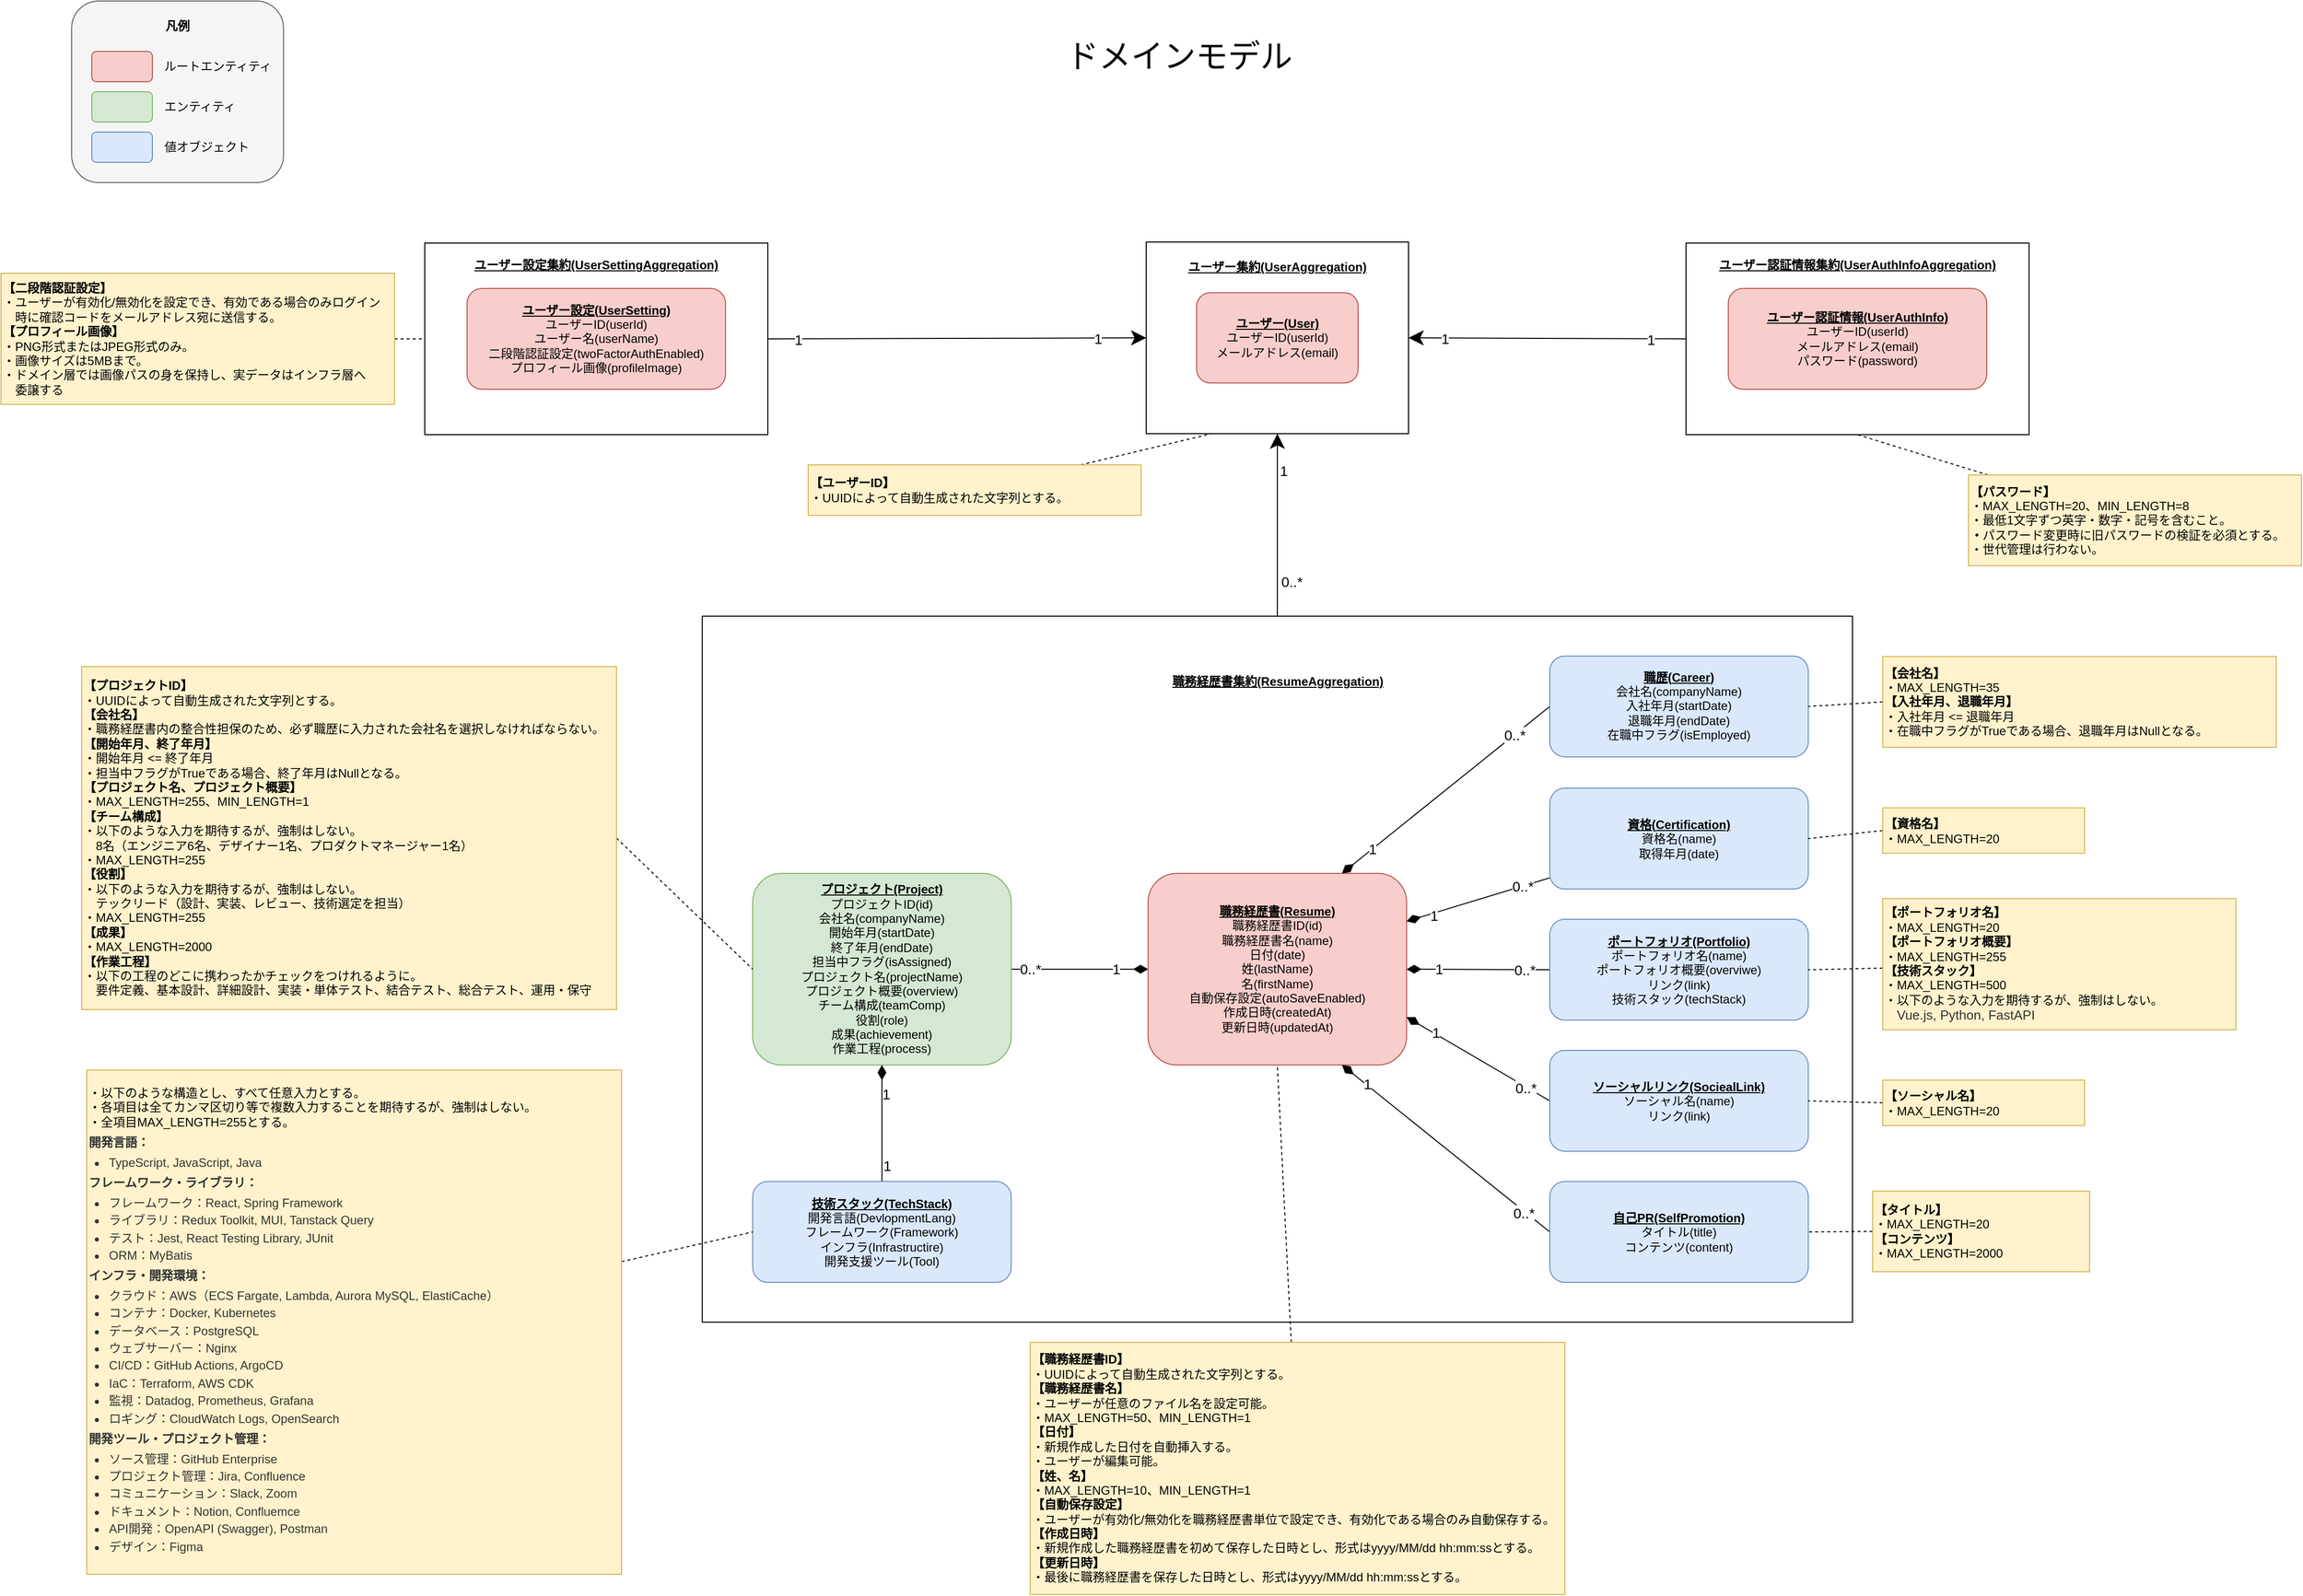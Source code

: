 <mxfile version="26.0.4">
  <diagram name="ページ1" id="oXaW7aQPTFVuqWrh0Pf7">
    <mxGraphModel dx="1434" dy="854" grid="1" gridSize="10" guides="1" tooltips="1" connect="1" arrows="1" fold="1" page="1" pageScale="1" pageWidth="1169" pageHeight="1654" math="0" shadow="0">
      <root>
        <mxCell id="0" />
        <mxCell id="1" parent="0" />
        <mxCell id="-X1_m2EYrhHD0JWwDC6E-24" value="" style="group" parent="1" vertex="1" connectable="0">
          <mxGeometry x="1700" y="280" width="340" height="190" as="geometry" />
        </mxCell>
        <mxCell id="-X1_m2EYrhHD0JWwDC6E-25" value="" style="rounded=0;whiteSpace=wrap;html=1;align=center;" parent="-X1_m2EYrhHD0JWwDC6E-24" vertex="1">
          <mxGeometry width="340" height="190" as="geometry" />
        </mxCell>
        <mxCell id="-X1_m2EYrhHD0JWwDC6E-26" value="&lt;b&gt;&lt;u&gt;ユーザー認証情報集約(UserAuthInfoAggregation)&lt;/u&gt;&lt;/b&gt;" style="text;html=1;align=center;verticalAlign=middle;whiteSpace=wrap;rounded=0;" parent="-X1_m2EYrhHD0JWwDC6E-24" vertex="1">
          <mxGeometry x="27.02" y="7.037" width="285.95" height="29.999" as="geometry" />
        </mxCell>
        <mxCell id="-X1_m2EYrhHD0JWwDC6E-27" value="&lt;b&gt;&lt;u&gt;ユーザー認証情報(UserAuthInfo)&lt;/u&gt;&lt;/b&gt;&lt;br&gt;ユーザーID(userId)&lt;br&gt;メールアドレス(email)&lt;br&gt;パスワード(password)" style="rounded=1;whiteSpace=wrap;html=1;aspect=fixed;fillColor=#f8cecc;strokeColor=#b85450;" parent="-X1_m2EYrhHD0JWwDC6E-24" vertex="1">
          <mxGeometry x="41.89" y="45.001" width="256.21" height="100" as="geometry" />
        </mxCell>
        <mxCell id="-X1_m2EYrhHD0JWwDC6E-133" value="" style="group" parent="1" vertex="1" connectable="0">
          <mxGeometry x="450" y="280" width="340" height="190" as="geometry" />
        </mxCell>
        <mxCell id="-X1_m2EYrhHD0JWwDC6E-134" value="" style="rounded=0;whiteSpace=wrap;html=1;align=center;" parent="-X1_m2EYrhHD0JWwDC6E-133" vertex="1">
          <mxGeometry width="340" height="190" as="geometry" />
        </mxCell>
        <mxCell id="-X1_m2EYrhHD0JWwDC6E-135" value="&lt;b&gt;&lt;u&gt;ユーザー設定集約(UserSettingAggregation)&lt;/u&gt;&lt;/b&gt;" style="text;html=1;align=center;verticalAlign=middle;whiteSpace=wrap;rounded=0;" parent="-X1_m2EYrhHD0JWwDC6E-133" vertex="1">
          <mxGeometry x="27.02" y="7.037" width="285.95" height="29.999" as="geometry" />
        </mxCell>
        <mxCell id="-X1_m2EYrhHD0JWwDC6E-136" value="&lt;b&gt;&lt;u&gt;ユーザー設定(UserSetting)&lt;/u&gt;&lt;/b&gt;&lt;br&gt;ユーザーID(userId)&lt;br&gt;ユーザー名(userName)&lt;br&gt;二段階認証設定(twoFactorAuthEnabled)&lt;br&gt;プロフィール画像(profileImage)" style="rounded=1;whiteSpace=wrap;html=1;aspect=fixed;fillColor=#f8cecc;strokeColor=#b85450;" parent="-X1_m2EYrhHD0JWwDC6E-133" vertex="1">
          <mxGeometry x="41.89" y="45.001" width="256.21" height="100" as="geometry" />
        </mxCell>
        <mxCell id="-X1_m2EYrhHD0JWwDC6E-205" value="" style="group" parent="1" vertex="1" connectable="0">
          <mxGeometry x="110" y="650" width="2175" height="970" as="geometry" />
        </mxCell>
        <mxCell id="-X1_m2EYrhHD0JWwDC6E-150" value="" style="group;" parent="-X1_m2EYrhHD0JWwDC6E-205" vertex="1" connectable="0">
          <mxGeometry x="615" width="1140" height="730.001" as="geometry" />
        </mxCell>
        <mxCell id="-X1_m2EYrhHD0JWwDC6E-209" style="rounded=0;orthogonalLoop=1;jettySize=auto;html=1;exitX=0.5;exitY=0;exitDx=0;exitDy=0;entryX=0.5;entryY=1;entryDx=0;entryDy=0;endSize=12;" parent="-X1_m2EYrhHD0JWwDC6E-150" source="-X1_m2EYrhHD0JWwDC6E-151" target="-X1_m2EYrhHD0JWwDC6E-2" edge="1">
          <mxGeometry relative="1" as="geometry" />
        </mxCell>
        <mxCell id="-X1_m2EYrhHD0JWwDC6E-210" value="&lt;font style=&quot;font-size: 14px;&quot;&gt;0..*&lt;/font&gt;" style="edgeLabel;html=1;align=center;verticalAlign=middle;resizable=0;points=[];" parent="-X1_m2EYrhHD0JWwDC6E-209" vertex="1" connectable="0">
          <mxGeometry x="-0.624" y="1" relative="1" as="geometry">
            <mxPoint x="15" as="offset" />
          </mxGeometry>
        </mxCell>
        <mxCell id="-X1_m2EYrhHD0JWwDC6E-211" value="&lt;font style=&quot;font-size: 14px;&quot;&gt;1&lt;/font&gt;" style="edgeLabel;html=1;align=center;verticalAlign=middle;resizable=0;points=[];" parent="-X1_m2EYrhHD0JWwDC6E-209" vertex="1" connectable="0">
          <mxGeometry x="0.595" y="-1" relative="1" as="geometry">
            <mxPoint x="5" as="offset" />
          </mxGeometry>
        </mxCell>
        <mxCell id="-X1_m2EYrhHD0JWwDC6E-151" value="" style="rounded=0;whiteSpace=wrap;html=1;align=center;" parent="-X1_m2EYrhHD0JWwDC6E-150" vertex="1">
          <mxGeometry width="1140" height="700" as="geometry" />
        </mxCell>
        <mxCell id="-X1_m2EYrhHD0JWwDC6E-152" value="&lt;b&gt;&lt;u&gt;職務経歴書集約(Resume&lt;/u&gt;&lt;/b&gt;&lt;b&gt;&lt;u&gt;Aggregation)&lt;/u&gt;&lt;/b&gt;" style="text;html=1;align=center;verticalAlign=middle;whiteSpace=wrap;rounded=0;" parent="-X1_m2EYrhHD0JWwDC6E-150" vertex="1">
          <mxGeometry x="90.596" y="20.699" width="958.774" height="88.238" as="geometry" />
        </mxCell>
        <mxCell id="-X1_m2EYrhHD0JWwDC6E-153" value="&lt;b&gt;&lt;u&gt;職務経歴書(Resume)&lt;/u&gt;&lt;/b&gt;&lt;div&gt;職務経歴書ID(id)&lt;br&gt;職務経歴書名(name)&lt;br&gt;日付(date)&lt;br&gt;姓(lastName)&lt;br&gt;名(firstName)&lt;br&gt;自動保存設定(autoSaveEnabled)&lt;/div&gt;&lt;div&gt;作成日時(createdAt)&lt;br&gt;更新日時(updatedAt)&lt;/div&gt;" style="rounded=1;whiteSpace=wrap;html=1;fillColor=#f8cecc;strokeColor=#b85450;" parent="-X1_m2EYrhHD0JWwDC6E-150" vertex="1">
          <mxGeometry x="441.88" y="255.001" width="256.21" height="190" as="geometry" />
        </mxCell>
        <mxCell id="-X1_m2EYrhHD0JWwDC6E-166" style="rounded=0;orthogonalLoop=1;jettySize=auto;html=1;exitX=1;exitY=0.5;exitDx=0;exitDy=0;entryX=0;entryY=0.5;entryDx=0;entryDy=0;endArrow=diamondThin;endFill=1;endSize=12;" parent="-X1_m2EYrhHD0JWwDC6E-150" source="-X1_m2EYrhHD0JWwDC6E-154" target="-X1_m2EYrhHD0JWwDC6E-153" edge="1">
          <mxGeometry relative="1" as="geometry" />
        </mxCell>
        <mxCell id="-X1_m2EYrhHD0JWwDC6E-168" value="&lt;font style=&quot;font-size: 14px;&quot;&gt;0..*&lt;/font&gt;" style="edgeLabel;html=1;align=center;verticalAlign=middle;resizable=0;points=[];" parent="-X1_m2EYrhHD0JWwDC6E-166" vertex="1" connectable="0">
          <mxGeometry x="-0.748" y="-1" relative="1" as="geometry">
            <mxPoint x="2" y="-1" as="offset" />
          </mxGeometry>
        </mxCell>
        <mxCell id="-X1_m2EYrhHD0JWwDC6E-169" value="&lt;font style=&quot;font-size: 14px;&quot;&gt;1&lt;/font&gt;" style="edgeLabel;html=1;align=center;verticalAlign=middle;resizable=0;points=[];" parent="-X1_m2EYrhHD0JWwDC6E-166" vertex="1" connectable="0">
          <mxGeometry x="0.392" y="-2" relative="1" as="geometry">
            <mxPoint x="9" y="-2" as="offset" />
          </mxGeometry>
        </mxCell>
        <mxCell id="-X1_m2EYrhHD0JWwDC6E-154" value="&lt;b&gt;&lt;u&gt;プロジェクト(Project)&lt;/u&gt;&lt;/b&gt;&lt;div&gt;プロジェクトID(id)&lt;br&gt;会社名(companyName)&lt;br&gt;開始年月(startDate)&lt;br&gt;終了年月(endDate)&lt;br&gt;担当中フラグ(isAssigned)&lt;br&gt;プロジェクト名(projectName)&lt;br&gt;プロジェクト概要(overview)&lt;br&gt;チーム構成(teamComp)&lt;br&gt;役割(role)&lt;br&gt;成果(achievement)&lt;br&gt;作業工程(process)&lt;br&gt;&lt;/div&gt;" style="rounded=1;whiteSpace=wrap;html=1;fillColor=#d5e8d4;strokeColor=#82b366;" parent="-X1_m2EYrhHD0JWwDC6E-150" vertex="1">
          <mxGeometry x="50" y="255" width="256.21" height="190" as="geometry" />
        </mxCell>
        <mxCell id="-X1_m2EYrhHD0JWwDC6E-164" style="rounded=0;orthogonalLoop=1;jettySize=auto;html=1;exitX=0;exitY=0.5;exitDx=0;exitDy=0;entryX=0.75;entryY=0;entryDx=0;entryDy=0;endArrow=diamondThin;endFill=1;endSize=12;" parent="-X1_m2EYrhHD0JWwDC6E-150" source="-X1_m2EYrhHD0JWwDC6E-128" target="-X1_m2EYrhHD0JWwDC6E-153" edge="1">
          <mxGeometry relative="1" as="geometry" />
        </mxCell>
        <mxCell id="-X1_m2EYrhHD0JWwDC6E-174" value="&lt;font style=&quot;font-size: 14px;&quot;&gt;1&lt;/font&gt;" style="edgeLabel;html=1;align=center;verticalAlign=middle;resizable=0;points=[];" parent="-X1_m2EYrhHD0JWwDC6E-164" vertex="1" connectable="0">
          <mxGeometry x="0.706" relative="1" as="geometry">
            <mxPoint as="offset" />
          </mxGeometry>
        </mxCell>
        <mxCell id="-X1_m2EYrhHD0JWwDC6E-175" value="&lt;font style=&quot;font-size: 14px;&quot;&gt;0..*&lt;/font&gt;" style="edgeLabel;html=1;align=center;verticalAlign=middle;resizable=0;points=[];" parent="-X1_m2EYrhHD0JWwDC6E-164" vertex="1" connectable="0">
          <mxGeometry x="-0.658" relative="1" as="geometry">
            <mxPoint as="offset" />
          </mxGeometry>
        </mxCell>
        <mxCell id="-X1_m2EYrhHD0JWwDC6E-128" value="&lt;b&gt;&lt;u&gt;職歴(&lt;/u&gt;&lt;/b&gt;&lt;b&gt;&lt;u&gt;Career&lt;/u&gt;&lt;/b&gt;&lt;b&gt;&lt;u&gt;)&lt;/u&gt;&lt;/b&gt;&lt;br&gt;会社名(companyName)&lt;br&gt;入社年月(startDate)&lt;br&gt;退職年月(endDate)&lt;br&gt;在職中フラグ(isEmployed)" style="rounded=1;whiteSpace=wrap;html=1;aspect=fixed;fillColor=#dae8fc;strokeColor=#6c8ebf;" parent="-X1_m2EYrhHD0JWwDC6E-150" vertex="1">
          <mxGeometry x="840" y="39.471" width="256.21" height="100" as="geometry" />
        </mxCell>
        <mxCell id="-X1_m2EYrhHD0JWwDC6E-157" style="rounded=0;orthogonalLoop=1;jettySize=auto;html=1;entryX=1;entryY=0.25;entryDx=0;entryDy=0;endArrow=diamondThin;endFill=1;endSize=12;" parent="-X1_m2EYrhHD0JWwDC6E-150" source="-X1_m2EYrhHD0JWwDC6E-132" target="-X1_m2EYrhHD0JWwDC6E-153" edge="1">
          <mxGeometry relative="1" as="geometry" />
        </mxCell>
        <mxCell id="-X1_m2EYrhHD0JWwDC6E-176" value="&lt;font style=&quot;font-size: 14px;&quot;&gt;1&lt;/font&gt;" style="edgeLabel;html=1;align=center;verticalAlign=middle;resizable=0;points=[];" parent="-X1_m2EYrhHD0JWwDC6E-157" vertex="1" connectable="0">
          <mxGeometry x="0.633" y="2" relative="1" as="geometry">
            <mxPoint as="offset" />
          </mxGeometry>
        </mxCell>
        <mxCell id="-X1_m2EYrhHD0JWwDC6E-177" value="&lt;font style=&quot;font-size: 14px;&quot;&gt;0..*&lt;/font&gt;" style="edgeLabel;html=1;align=center;verticalAlign=middle;resizable=0;points=[];" parent="-X1_m2EYrhHD0JWwDC6E-157" vertex="1" connectable="0">
          <mxGeometry x="-0.612" y="1" relative="1" as="geometry">
            <mxPoint y="-1" as="offset" />
          </mxGeometry>
        </mxCell>
        <mxCell id="-X1_m2EYrhHD0JWwDC6E-132" value="&lt;b&gt;&lt;u&gt;資格(&lt;/u&gt;&lt;/b&gt;&lt;u style=&quot;&quot;&gt;&lt;b&gt;Certification)&lt;/b&gt;&lt;/u&gt;&lt;br&gt;資格名(name)&lt;br&gt;取得年月(date)" style="rounded=1;whiteSpace=wrap;html=1;aspect=fixed;fillColor=#dae8fc;strokeColor=#6c8ebf;" parent="-X1_m2EYrhHD0JWwDC6E-150" vertex="1">
          <mxGeometry x="840" y="170.541" width="256.21" height="100" as="geometry" />
        </mxCell>
        <mxCell id="-X1_m2EYrhHD0JWwDC6E-161" style="rounded=0;orthogonalLoop=1;jettySize=auto;html=1;exitX=0;exitY=0.5;exitDx=0;exitDy=0;entryX=1;entryY=0.5;entryDx=0;entryDy=0;endArrow=diamondThin;endFill=1;endSize=12;" parent="-X1_m2EYrhHD0JWwDC6E-150" source="-X1_m2EYrhHD0JWwDC6E-140" target="-X1_m2EYrhHD0JWwDC6E-153" edge="1">
          <mxGeometry relative="1" as="geometry" />
        </mxCell>
        <mxCell id="-X1_m2EYrhHD0JWwDC6E-178" value="&lt;font style=&quot;font-size: 14px;&quot;&gt;1&lt;/font&gt;" style="edgeLabel;html=1;align=center;verticalAlign=middle;resizable=0;points=[];" parent="-X1_m2EYrhHD0JWwDC6E-161" vertex="1" connectable="0">
          <mxGeometry x="0.569" relative="1" as="geometry">
            <mxPoint x="1" as="offset" />
          </mxGeometry>
        </mxCell>
        <mxCell id="-X1_m2EYrhHD0JWwDC6E-179" value="&lt;font style=&quot;font-size: 14px;&quot;&gt;0..*&lt;/font&gt;" style="edgeLabel;html=1;align=center;verticalAlign=middle;resizable=0;points=[];" parent="-X1_m2EYrhHD0JWwDC6E-161" vertex="1" connectable="0">
          <mxGeometry x="-0.652" y="2" relative="1" as="geometry">
            <mxPoint x="-1" y="-2" as="offset" />
          </mxGeometry>
        </mxCell>
        <mxCell id="-X1_m2EYrhHD0JWwDC6E-140" value="&lt;u style=&quot;&quot;&gt;&lt;b&gt;ポートフォリオ(Portfolio)&lt;/b&gt;&lt;/u&gt;&lt;br&gt;ポートフォリオ名(name)&lt;br&gt;ポートフォリオ概要(overviwe)&lt;br&gt;リンク(link)&lt;br&gt;技術スタック(techStack)" style="rounded=1;whiteSpace=wrap;html=1;aspect=fixed;fillColor=#dae8fc;strokeColor=#6c8ebf;" parent="-X1_m2EYrhHD0JWwDC6E-150" vertex="1">
          <mxGeometry x="840" y="300.541" width="256.21" height="100" as="geometry" />
        </mxCell>
        <mxCell id="-X1_m2EYrhHD0JWwDC6E-162" style="rounded=0;orthogonalLoop=1;jettySize=auto;html=1;exitX=0;exitY=0.5;exitDx=0;exitDy=0;entryX=1;entryY=0.75;entryDx=0;entryDy=0;endArrow=diamondThin;endFill=1;endSize=12;" parent="-X1_m2EYrhHD0JWwDC6E-150" source="-X1_m2EYrhHD0JWwDC6E-145" target="-X1_m2EYrhHD0JWwDC6E-153" edge="1">
          <mxGeometry relative="1" as="geometry" />
        </mxCell>
        <mxCell id="-X1_m2EYrhHD0JWwDC6E-180" value="&lt;font style=&quot;font-size: 14px;&quot;&gt;1&lt;/font&gt;" style="edgeLabel;html=1;align=center;verticalAlign=middle;resizable=0;points=[];" parent="-X1_m2EYrhHD0JWwDC6E-162" vertex="1" connectable="0">
          <mxGeometry x="0.616" y="-1" relative="1" as="geometry">
            <mxPoint x="1" as="offset" />
          </mxGeometry>
        </mxCell>
        <mxCell id="-X1_m2EYrhHD0JWwDC6E-181" value="&lt;font style=&quot;font-size: 14px;&quot;&gt;0..*&lt;/font&gt;" style="edgeLabel;html=1;align=center;verticalAlign=middle;resizable=0;points=[];" parent="-X1_m2EYrhHD0JWwDC6E-162" vertex="1" connectable="0">
          <mxGeometry x="-0.674" y="3" relative="1" as="geometry">
            <mxPoint x="1" y="-2" as="offset" />
          </mxGeometry>
        </mxCell>
        <mxCell id="-X1_m2EYrhHD0JWwDC6E-145" value="&lt;div&gt;&lt;b&gt;&lt;u&gt;ソーシャルリンク(SociealLink)&lt;/u&gt;&lt;/b&gt;&lt;br&gt;ソーシャル名(name)&lt;br&gt;リンク(link)&lt;br&gt;&lt;/div&gt;" style="rounded=1;whiteSpace=wrap;html=1;aspect=fixed;fillColor=#dae8fc;strokeColor=#6c8ebf;" parent="-X1_m2EYrhHD0JWwDC6E-150" vertex="1">
          <mxGeometry x="840" y="430.541" width="256.21" height="100" as="geometry" />
        </mxCell>
        <mxCell id="-X1_m2EYrhHD0JWwDC6E-163" style="rounded=0;orthogonalLoop=1;jettySize=auto;html=1;exitX=0;exitY=0.5;exitDx=0;exitDy=0;entryX=0.75;entryY=1;entryDx=0;entryDy=0;endArrow=diamondThin;endFill=1;endSize=12;" parent="-X1_m2EYrhHD0JWwDC6E-150" source="-X1_m2EYrhHD0JWwDC6E-149" target="-X1_m2EYrhHD0JWwDC6E-153" edge="1">
          <mxGeometry relative="1" as="geometry" />
        </mxCell>
        <mxCell id="-X1_m2EYrhHD0JWwDC6E-182" value="&lt;font style=&quot;font-size: 14px;&quot;&gt;1&lt;/font&gt;" style="edgeLabel;html=1;align=center;verticalAlign=middle;resizable=0;points=[];" parent="-X1_m2EYrhHD0JWwDC6E-163" vertex="1" connectable="0">
          <mxGeometry x="0.776" y="3" relative="1" as="geometry">
            <mxPoint x="3" y="-2" as="offset" />
          </mxGeometry>
        </mxCell>
        <mxCell id="-X1_m2EYrhHD0JWwDC6E-183" value="&lt;font style=&quot;font-size: 14px;&quot;&gt;0..*&lt;/font&gt;" style="edgeLabel;html=1;align=center;verticalAlign=middle;resizable=0;points=[];" parent="-X1_m2EYrhHD0JWwDC6E-163" vertex="1" connectable="0">
          <mxGeometry x="-0.752" y="3" relative="1" as="geometry">
            <mxPoint x="1" as="offset" />
          </mxGeometry>
        </mxCell>
        <mxCell id="-X1_m2EYrhHD0JWwDC6E-149" value="&lt;div&gt;&lt;b&gt;&lt;u&gt;自己PR(SelfPromotion)&lt;/u&gt;&lt;/b&gt;&lt;br&gt;タイトル(title)&lt;br&gt;コンテンツ(content)&lt;br&gt;&lt;/div&gt;" style="rounded=1;whiteSpace=wrap;html=1;aspect=fixed;fillColor=#dae8fc;strokeColor=#6c8ebf;" parent="-X1_m2EYrhHD0JWwDC6E-150" vertex="1">
          <mxGeometry x="840" y="560.541" width="256.21" height="100" as="geometry" />
        </mxCell>
        <mxCell id="-X1_m2EYrhHD0JWwDC6E-167" style="rounded=0;orthogonalLoop=1;jettySize=auto;html=1;exitX=0.5;exitY=0;exitDx=0;exitDy=0;entryX=0.5;entryY=1;entryDx=0;entryDy=0;endArrow=diamondThin;endFill=1;targetPerimeterSpacing=0;endSize=12;" parent="-X1_m2EYrhHD0JWwDC6E-150" source="-X1_m2EYrhHD0JWwDC6E-155" target="-X1_m2EYrhHD0JWwDC6E-154" edge="1">
          <mxGeometry relative="1" as="geometry" />
        </mxCell>
        <mxCell id="-X1_m2EYrhHD0JWwDC6E-170" value="&lt;font style=&quot;font-size: 14px;&quot;&gt;1&lt;/font&gt;" style="edgeLabel;html=1;align=center;verticalAlign=middle;resizable=0;points=[];" parent="-X1_m2EYrhHD0JWwDC6E-167" vertex="1" connectable="0">
          <mxGeometry x="0.504" y="-3" relative="1" as="geometry">
            <mxPoint x="1" as="offset" />
          </mxGeometry>
        </mxCell>
        <mxCell id="-X1_m2EYrhHD0JWwDC6E-171" value="&lt;font style=&quot;font-size: 14px;&quot;&gt;1&lt;/font&gt;" style="edgeLabel;html=1;align=center;verticalAlign=middle;resizable=0;points=[];" parent="-X1_m2EYrhHD0JWwDC6E-167" vertex="1" connectable="0">
          <mxGeometry x="-0.72" y="-1" relative="1" as="geometry">
            <mxPoint x="4" as="offset" />
          </mxGeometry>
        </mxCell>
        <mxCell id="-X1_m2EYrhHD0JWwDC6E-155" value="&lt;b&gt;&lt;u&gt;技術スタック(TechStack)&lt;/u&gt;&lt;/b&gt;&lt;div&gt;開発言語(DevlopmentLang)&lt;br&gt;フレームワーク(Framework)&lt;br&gt;インフラ(Infrastructire)&lt;br&gt;開発支援ツール(Tool)&lt;/div&gt;" style="rounded=1;whiteSpace=wrap;html=1;fillColor=#dae8fc;strokeColor=#6c8ebf;" parent="-X1_m2EYrhHD0JWwDC6E-150" vertex="1">
          <mxGeometry x="50" y="560.54" width="256.21" height="100" as="geometry" />
        </mxCell>
        <mxCell id="-X1_m2EYrhHD0JWwDC6E-17" value="" style="group" parent="-X1_m2EYrhHD0JWwDC6E-150" vertex="1" connectable="0">
          <mxGeometry x="440" y="-371" width="260" height="190" as="geometry" />
        </mxCell>
        <mxCell id="-X1_m2EYrhHD0JWwDC6E-2" value="" style="rounded=0;whiteSpace=wrap;html=1;align=center;" parent="-X1_m2EYrhHD0JWwDC6E-17" vertex="1">
          <mxGeometry width="260" height="190" as="geometry" />
        </mxCell>
        <mxCell id="-X1_m2EYrhHD0JWwDC6E-3" value="&lt;b&gt;&lt;u&gt;ユーザー集約(UserAggregation)&lt;/u&gt;&lt;/b&gt;" style="text;html=1;align=center;verticalAlign=middle;whiteSpace=wrap;rounded=0;" parent="-X1_m2EYrhHD0JWwDC6E-17" vertex="1">
          <mxGeometry x="40" y="10.0" width="180" height="30.0" as="geometry" />
        </mxCell>
        <mxCell id="-X1_m2EYrhHD0JWwDC6E-8" value="&lt;b&gt;&lt;u&gt;ユーザー(User)&lt;/u&gt;&lt;/b&gt;&lt;br&gt;ユーザーID(userId)&lt;br&gt;メールアドレス(email)" style="rounded=1;whiteSpace=wrap;html=1;fillColor=#f8cecc;strokeColor=#b85450;" parent="-X1_m2EYrhHD0JWwDC6E-17" vertex="1">
          <mxGeometry x="50" y="50.294" width="160" height="89.412" as="geometry" />
        </mxCell>
        <mxCell id="-X1_m2EYrhHD0JWwDC6E-189" style="rounded=0;orthogonalLoop=1;jettySize=auto;html=1;entryX=0.5;entryY=1;entryDx=0;entryDy=0;dashed=1;endArrow=none;endFill=0;" parent="-X1_m2EYrhHD0JWwDC6E-205" source="-X1_m2EYrhHD0JWwDC6E-188" target="-X1_m2EYrhHD0JWwDC6E-153" edge="1">
          <mxGeometry relative="1" as="geometry" />
        </mxCell>
        <mxCell id="-X1_m2EYrhHD0JWwDC6E-188" value="&lt;span style=&quot;&quot;&gt;&lt;b&gt;【職務経歴書ID】&lt;/b&gt;&lt;/span&gt;&lt;br style=&quot;&quot;&gt;&lt;span style=&quot;&quot;&gt;・UUIDによって自動生成された文字列とする。&lt;/span&gt;&lt;br style=&quot;&quot;&gt;&lt;span style=&quot;&quot;&gt;&lt;b&gt;【職務経歴書名】&lt;/b&gt;&lt;/span&gt;&lt;br style=&quot;&quot;&gt;&lt;span style=&quot;&quot;&gt;・ユーザーが任意のファイル名を設定可能。&lt;/span&gt;&lt;br style=&quot;&quot;&gt;&lt;span style=&quot;&quot;&gt;・MAX_LENGTH=50、MIN_LENGTH=1&lt;/span&gt;&lt;br style=&quot;&quot;&gt;&lt;span style=&quot;&quot;&gt;&lt;b&gt;【日付】&lt;/b&gt;&lt;/span&gt;&lt;br style=&quot;&quot;&gt;&lt;span style=&quot;&quot;&gt;・新規作成した日付を自動挿入する。&lt;/span&gt;&lt;br style=&quot;&quot;&gt;&lt;span style=&quot;&quot;&gt;・ユーザーが編集可能。&lt;br&gt;&lt;b&gt;【姓、名】&lt;/b&gt;&lt;br&gt;・MAX_LENGTH=10、MIN_LENGTH=1&lt;br&gt;&lt;b&gt;【自動保存設定】&lt;/b&gt;&lt;br&gt;・ユーザーが有効化/無効化を職務経歴書単位で設定でき、有効化である場合のみ自動保存する。&lt;/span&gt;&lt;div&gt;&lt;b&gt;【作成日時】&lt;/b&gt;&lt;br&gt;・新規作成した職務経歴書を初めて保存した日時とし、形式はyyyy/MM/dd hh:mm:ssとする。&lt;br&gt;&lt;b&gt;【更新日時】&lt;/b&gt;&lt;br&gt;・最後に職務経歴書を保存した日時とし、&lt;span style=&quot;background-color: initial;&quot;&gt;形式はyyyy/MM/dd hh:mm:ssとする。&lt;/span&gt;&lt;/div&gt;" style="rounded=0;whiteSpace=wrap;html=1;fillColor=#fff2cc;strokeColor=#d6b656;align=left;" parent="-X1_m2EYrhHD0JWwDC6E-205" vertex="1">
          <mxGeometry x="940" y="720" width="530" height="250" as="geometry" />
        </mxCell>
        <mxCell id="-X1_m2EYrhHD0JWwDC6E-191" style="rounded=0;orthogonalLoop=1;jettySize=auto;html=1;entryX=0;entryY=0.5;entryDx=0;entryDy=0;endArrow=none;endFill=0;dashed=1;" parent="-X1_m2EYrhHD0JWwDC6E-205" source="-X1_m2EYrhHD0JWwDC6E-190" target="-X1_m2EYrhHD0JWwDC6E-155" edge="1">
          <mxGeometry relative="1" as="geometry" />
        </mxCell>
        <mxCell id="-X1_m2EYrhHD0JWwDC6E-190" value="・以下のような構造とし、すべて任意入力とする。&lt;br&gt;・各項目は全てカンマ区切り等で複数入力することを期待するが、強制はしない。&lt;br&gt;・全項目MAX_LENGTH=255とする。&lt;br&gt;&lt;div&gt;&lt;p style=&quot;margin: 5px 0px; color: rgb(51, 51, 51); font-size: 13px;&quot;&gt;&lt;strong style=&quot;font-size: 12px;&quot;&gt;&lt;font face=&quot;Helvetica&quot;&gt;開発言語：&lt;/font&gt;&lt;/strong&gt;&lt;/p&gt;&lt;ul style=&quot;margin: 5px 0px; padding-left: 20px; color: rgb(51, 51, 51); font-size: 13px;&quot;&gt;&lt;li style=&quot;margin-bottom: 3px; font-size: 12px;&quot;&gt;&lt;font face=&quot;Helvetica&quot;&gt;TypeScript, JavaScript, Java&lt;/font&gt;&lt;/li&gt;&lt;/ul&gt;&lt;p style=&quot;margin: 5px 0px; color: rgb(51, 51, 51); font-size: 13px;&quot;&gt;&lt;strong style=&quot;font-size: 12px;&quot;&gt;&lt;font face=&quot;Helvetica&quot;&gt;フレームワーク・ライブラリ：&lt;/font&gt;&lt;/strong&gt;&lt;/p&gt;&lt;ul style=&quot;margin: 5px 0px; padding-left: 20px; color: rgb(51, 51, 51); font-size: 13px;&quot;&gt;&lt;li style=&quot;margin-bottom: 3px; font-size: 12px;&quot;&gt;&lt;font face=&quot;Helvetica&quot;&gt;フレームワーク：React, Spring Framework&lt;/font&gt;&lt;/li&gt;&lt;li style=&quot;margin-bottom: 3px; font-size: 12px;&quot;&gt;&lt;font face=&quot;Helvetica&quot;&gt;ライブラリ：&lt;/font&gt;Redux Toolkit, MUI, Tanstack Query&lt;/li&gt;&lt;li style=&quot;margin-bottom: 3px; font-size: 12px;&quot;&gt;&lt;font face=&quot;Helvetica&quot;&gt;テスト：Jest, React Testing Library, JUnit&lt;/font&gt;&lt;/li&gt;&lt;li style=&quot;margin-bottom: 3px; font-size: 12px;&quot;&gt;&lt;font face=&quot;Helvetica&quot;&gt;ORM：MyBatis&lt;/font&gt;&lt;/li&gt;&lt;/ul&gt;&lt;p style=&quot;margin: 5px 0px; color: rgb(51, 51, 51); font-size: 13px;&quot;&gt;&lt;strong style=&quot;font-size: 12px;&quot;&gt;&lt;font face=&quot;Helvetica&quot;&gt;インフラ・開発環境：&lt;/font&gt;&lt;/strong&gt;&lt;/p&gt;&lt;ul style=&quot;margin: 5px 0px; padding-left: 20px; color: rgb(51, 51, 51); font-size: 13px;&quot;&gt;&lt;li style=&quot;margin-bottom: 3px; font-size: 12px;&quot;&gt;&lt;font face=&quot;Helvetica&quot;&gt;クラウド：AWS（ECS Fargate, Lambda, Aurora MySQL, ElastiCache）&lt;/font&gt;&lt;/li&gt;&lt;li style=&quot;margin-bottom: 3px; font-size: 12px;&quot;&gt;&lt;font face=&quot;Helvetica&quot;&gt;コンテナ：Docker, Kubernetes&lt;br&gt;&lt;/font&gt;&lt;/li&gt;&lt;li style=&quot;margin-bottom: 3px; font-size: 12px;&quot;&gt;データベース：PostgreSQL&lt;/li&gt;&lt;li style=&quot;margin-bottom: 3px; font-size: 12px;&quot;&gt;ウェブサーバー：Nginx&lt;/li&gt;&lt;li style=&quot;margin-bottom: 3px; font-size: 12px;&quot;&gt;&lt;font face=&quot;Helvetica&quot;&gt;CI/CD：GitHub Actions, ArgoCD&lt;/font&gt;&lt;/li&gt;&lt;li style=&quot;margin-bottom: 3px; font-size: 12px;&quot;&gt;&lt;font face=&quot;Helvetica&quot;&gt;IaC：Terraform, AWS CDK&lt;/font&gt;&lt;/li&gt;&lt;li style=&quot;margin-bottom: 3px; font-size: 12px;&quot;&gt;&lt;font face=&quot;Helvetica&quot;&gt;監視：Datadog, Prometheus, Grafana&lt;/font&gt;&lt;/li&gt;&lt;li style=&quot;margin-bottom: 3px; font-size: 12px;&quot;&gt;&lt;font face=&quot;Helvetica&quot;&gt;ロギング：CloudWatch Logs, OpenSearch&lt;/font&gt;&lt;/li&gt;&lt;/ul&gt;&lt;p style=&quot;margin: 5px 0px; color: rgb(51, 51, 51); font-size: 13px;&quot;&gt;&lt;strong style=&quot;font-size: 12px;&quot;&gt;&lt;font face=&quot;Helvetica&quot;&gt;開発ツール・プロジェクト管理：&lt;/font&gt;&lt;/strong&gt;&lt;/p&gt;&lt;ul style=&quot;margin: 5px 0px; padding-left: 20px; color: rgb(51, 51, 51); font-size: 13px;&quot;&gt;&lt;li style=&quot;margin-bottom: 3px; font-size: 12px;&quot;&gt;&lt;font face=&quot;Helvetica&quot;&gt;ソース管理：GitHub Enterprise&lt;/font&gt;&lt;/li&gt;&lt;li style=&quot;margin-bottom: 3px; font-size: 12px;&quot;&gt;&lt;font face=&quot;Helvetica&quot;&gt;プロジェクト管理：Jira, Confluence&lt;/font&gt;&lt;/li&gt;&lt;li style=&quot;margin-bottom: 3px; font-size: 12px;&quot;&gt;&lt;font face=&quot;Helvetica&quot;&gt;コミュニケーション：Slack, Zoom&lt;/font&gt;&lt;/li&gt;&lt;li style=&quot;margin-bottom: 3px; font-size: 12px;&quot;&gt;&lt;font face=&quot;Helvetica&quot;&gt;ドキュメント：Notion, Confluemce&lt;/font&gt;&lt;/li&gt;&lt;li style=&quot;margin-bottom: 3px; font-size: 12px;&quot;&gt;&lt;font face=&quot;Helvetica&quot;&gt;API開発：OpenAPI (Swagger), Postman&lt;/font&gt;&lt;/li&gt;&lt;li style=&quot;margin-bottom: 3px; font-size: 12px;&quot;&gt;&lt;font face=&quot;Helvetica&quot;&gt;デザイン：Figma&lt;/font&gt;&lt;/li&gt;&lt;/ul&gt;&lt;/div&gt;" style="rounded=0;whiteSpace=wrap;html=1;fillColor=#fff2cc;strokeColor=#d6b656;align=left;" parent="-X1_m2EYrhHD0JWwDC6E-205" vertex="1">
          <mxGeometry x="5" y="450" width="530" height="500" as="geometry" />
        </mxCell>
        <mxCell id="-X1_m2EYrhHD0JWwDC6E-193" style="rounded=0;orthogonalLoop=1;jettySize=auto;html=1;exitX=1;exitY=0.5;exitDx=0;exitDy=0;entryX=0;entryY=0.5;entryDx=0;entryDy=0;strokeColor=default;dashed=1;endArrow=none;endFill=0;" parent="-X1_m2EYrhHD0JWwDC6E-205" source="-X1_m2EYrhHD0JWwDC6E-192" target="-X1_m2EYrhHD0JWwDC6E-154" edge="1">
          <mxGeometry relative="1" as="geometry" />
        </mxCell>
        <mxCell id="-X1_m2EYrhHD0JWwDC6E-192" value="&lt;span style=&quot;&quot;&gt;&lt;b&gt;【プロジェクトID】&lt;/b&gt;&lt;/span&gt;&lt;br style=&quot;&quot;&gt;&lt;span style=&quot;&quot;&gt;・UUIDによって自動生成された文字列とする。&lt;/span&gt;&lt;br style=&quot;&quot;&gt;&lt;span style=&quot;&quot;&gt;&lt;b&gt;【会社名】&lt;/b&gt;&lt;/span&gt;&lt;br style=&quot;&quot;&gt;&lt;span style=&quot;&quot;&gt;・職務経歴書内の整合性担保のため、必ず職歴に入力された会社名を選択しなければならない。&lt;/span&gt;&lt;br style=&quot;&quot;&gt;&lt;span style=&quot;&quot;&gt;&lt;b&gt;【開始年月、終了年月】&lt;/b&gt;&lt;/span&gt;&lt;br style=&quot;&quot;&gt;&lt;span style=&quot;&quot;&gt;・開始年月 &amp;lt;= 終了年月&lt;br&gt;&lt;/span&gt;&lt;span style=&quot;&quot;&gt;・担当&lt;/span&gt;中フラグがTrueである場合、終了年月はNullとなる。&lt;span style=&quot;&quot;&gt;&lt;br&gt;&lt;b&gt;【プロジェクト名、プロジェクト概要】&lt;/b&gt;&lt;br&gt;・MAX_LENGTH=255、MIN_LENGTH=1&lt;br&gt;&lt;b&gt;【チーム構成】&lt;/b&gt;&lt;br&gt;・以下のような入力を期待するが、強制はしない。&lt;/span&gt;&lt;div&gt;&lt;span style=&quot;&quot;&gt;　8名（エンジニア6名、デザイナー1名、プロダクトマネージャー1名）&lt;br&gt;・MAX_LENGTH=255&lt;br&gt;&lt;b&gt;【役割】&lt;/b&gt;&lt;br&gt;&lt;/span&gt;・以下のような入力を期待するが、強制はしない。&lt;br&gt;　テックリード（設計、実装、レビュー、技術選定を担当）&lt;br&gt;&lt;span style=&quot;&quot;&gt;・MAX_LENGTH=255&lt;br&gt;&lt;b&gt;【成果】&lt;/b&gt;&lt;br&gt;・MAX_LENGTH=2000&lt;br&gt;&lt;b&gt;【作業工程】&lt;/b&gt;&lt;br&gt;・以下の工程のどこに携わったかチェックをつけれるように。&lt;br&gt;　要件定義、基本設計、詳細設計、実装・単体テスト、結合テスト、総合テスト、運用・保守&lt;/span&gt;&lt;/div&gt;" style="rounded=0;whiteSpace=wrap;html=1;fillColor=#fff2cc;strokeColor=#d6b656;align=left;" parent="-X1_m2EYrhHD0JWwDC6E-205" vertex="1">
          <mxGeometry y="50" width="530" height="340" as="geometry" />
        </mxCell>
        <mxCell id="-X1_m2EYrhHD0JWwDC6E-200" style="rounded=0;orthogonalLoop=1;jettySize=auto;html=1;exitX=0;exitY=0.5;exitDx=0;exitDy=0;entryX=1;entryY=0.5;entryDx=0;entryDy=0;dashed=1;endArrow=none;endFill=0;" parent="-X1_m2EYrhHD0JWwDC6E-205" source="-X1_m2EYrhHD0JWwDC6E-194" target="-X1_m2EYrhHD0JWwDC6E-128" edge="1">
          <mxGeometry relative="1" as="geometry" />
        </mxCell>
        <mxCell id="-X1_m2EYrhHD0JWwDC6E-194" value="&lt;span style=&quot;&quot;&gt;&lt;b&gt;【会社名】&lt;/b&gt;&lt;/span&gt;&lt;br style=&quot;&quot;&gt;&lt;span style=&quot;&quot;&gt;・MAX_LENGTH=35&lt;/span&gt;&lt;br style=&quot;&quot;&gt;&lt;span style=&quot;&quot;&gt;&lt;b&gt;【入社年月、退職年月】&lt;/b&gt;&lt;/span&gt;&lt;br style=&quot;&quot;&gt;・入社年月 &amp;lt;= 退職年月&lt;br&gt;・在職中フラグがTrueである場合、退職年月はNullとなる。" style="rounded=0;whiteSpace=wrap;html=1;fillColor=#fff2cc;strokeColor=#d6b656;align=left;" parent="-X1_m2EYrhHD0JWwDC6E-205" vertex="1">
          <mxGeometry x="1785" y="40" width="390" height="90" as="geometry" />
        </mxCell>
        <mxCell id="-X1_m2EYrhHD0JWwDC6E-201" style="rounded=0;orthogonalLoop=1;jettySize=auto;html=1;exitX=0;exitY=0.5;exitDx=0;exitDy=0;entryX=1;entryY=0.5;entryDx=0;entryDy=0;endArrow=none;endFill=0;dashed=1;" parent="-X1_m2EYrhHD0JWwDC6E-205" source="-X1_m2EYrhHD0JWwDC6E-195" target="-X1_m2EYrhHD0JWwDC6E-132" edge="1">
          <mxGeometry relative="1" as="geometry" />
        </mxCell>
        <mxCell id="-X1_m2EYrhHD0JWwDC6E-195" value="&lt;span style=&quot;&quot;&gt;&lt;b&gt;【資格名】&lt;/b&gt;&lt;/span&gt;&lt;br style=&quot;&quot;&gt;&lt;span style=&quot;&quot;&gt;・MAX_LENGTH=20&lt;/span&gt;" style="rounded=0;whiteSpace=wrap;html=1;fillColor=#fff2cc;strokeColor=#d6b656;align=left;" parent="-X1_m2EYrhHD0JWwDC6E-205" vertex="1">
          <mxGeometry x="1785" y="190" width="200" height="45" as="geometry" />
        </mxCell>
        <mxCell id="-X1_m2EYrhHD0JWwDC6E-202" style="rounded=0;orthogonalLoop=1;jettySize=auto;html=1;entryX=1;entryY=0.5;entryDx=0;entryDy=0;endArrow=none;endFill=0;dashed=1;" parent="-X1_m2EYrhHD0JWwDC6E-205" source="-X1_m2EYrhHD0JWwDC6E-196" target="-X1_m2EYrhHD0JWwDC6E-140" edge="1">
          <mxGeometry relative="1" as="geometry" />
        </mxCell>
        <mxCell id="-X1_m2EYrhHD0JWwDC6E-196" value="&lt;span style=&quot;&quot;&gt;&lt;b&gt;【ポートフォリオ名】&lt;/b&gt;&lt;/span&gt;&lt;br style=&quot;&quot;&gt;&lt;span style=&quot;&quot;&gt;・MAX_LENGTH=20&lt;/span&gt;&lt;br style=&quot;&quot;&gt;&lt;span style=&quot;&quot;&gt;&lt;b&gt;【ポートフォリオ概要】&lt;/b&gt;&lt;/span&gt;&lt;br style=&quot;&quot;&gt;・MAX_LENGTH=255&lt;br&gt;&lt;b&gt;【技術スタック】&lt;/b&gt;&lt;br&gt;・MAX_LENGTH=500&lt;br&gt;・以下のような入力を期待するが、強制はしない。&lt;br&gt;　&lt;span style=&quot;color: rgb(51, 51, 51); font-size: 13px;&quot;&gt;&lt;font face=&quot;Helvetica&quot;&gt;Vue.js, Python, FastAPI&lt;/font&gt;&lt;/span&gt;" style="rounded=0;whiteSpace=wrap;html=1;fillColor=#fff2cc;strokeColor=#d6b656;align=left;" parent="-X1_m2EYrhHD0JWwDC6E-205" vertex="1">
          <mxGeometry x="1785" y="280" width="350" height="130" as="geometry" />
        </mxCell>
        <mxCell id="-X1_m2EYrhHD0JWwDC6E-203" style="rounded=0;orthogonalLoop=1;jettySize=auto;html=1;exitX=0;exitY=0.5;exitDx=0;exitDy=0;entryX=1;entryY=0.5;entryDx=0;entryDy=0;endArrow=none;endFill=0;dashed=1;" parent="-X1_m2EYrhHD0JWwDC6E-205" source="-X1_m2EYrhHD0JWwDC6E-198" target="-X1_m2EYrhHD0JWwDC6E-145" edge="1">
          <mxGeometry relative="1" as="geometry" />
        </mxCell>
        <mxCell id="-X1_m2EYrhHD0JWwDC6E-198" value="&lt;span style=&quot;&quot;&gt;&lt;b&gt;【ソーシャル名】&lt;/b&gt;&lt;/span&gt;&lt;br style=&quot;&quot;&gt;&lt;span style=&quot;&quot;&gt;・MAX_LENGTH=20&lt;/span&gt;" style="rounded=0;whiteSpace=wrap;html=1;fillColor=#fff2cc;strokeColor=#d6b656;align=left;" parent="-X1_m2EYrhHD0JWwDC6E-205" vertex="1">
          <mxGeometry x="1785" y="460" width="200" height="45" as="geometry" />
        </mxCell>
        <mxCell id="-X1_m2EYrhHD0JWwDC6E-204" style="rounded=0;orthogonalLoop=1;jettySize=auto;html=1;exitX=0;exitY=0.5;exitDx=0;exitDy=0;entryX=1;entryY=0.5;entryDx=0;entryDy=0;endArrow=none;endFill=0;dashed=1;" parent="-X1_m2EYrhHD0JWwDC6E-205" source="-X1_m2EYrhHD0JWwDC6E-199" target="-X1_m2EYrhHD0JWwDC6E-149" edge="1">
          <mxGeometry relative="1" as="geometry" />
        </mxCell>
        <mxCell id="-X1_m2EYrhHD0JWwDC6E-199" value="&lt;span style=&quot;&quot;&gt;&lt;b&gt;【タイトル】&lt;/b&gt;&lt;/span&gt;&lt;br style=&quot;&quot;&gt;&lt;span style=&quot;&quot;&gt;・MAX_LENGTH=20&lt;/span&gt;&lt;br style=&quot;&quot;&gt;&lt;span style=&quot;&quot;&gt;&lt;b&gt;【コンテンツ】&lt;/b&gt;&lt;/span&gt;&lt;br style=&quot;&quot;&gt;・MAX_LENGTH=2000" style="rounded=0;whiteSpace=wrap;html=1;fillColor=#fff2cc;strokeColor=#d6b656;align=left;" parent="-X1_m2EYrhHD0JWwDC6E-205" vertex="1">
          <mxGeometry x="1775" y="570" width="215" height="80" as="geometry" />
        </mxCell>
        <mxCell id="-X1_m2EYrhHD0JWwDC6E-212" style="rounded=0;orthogonalLoop=1;jettySize=auto;html=1;exitX=1;exitY=0.5;exitDx=0;exitDy=0;entryX=0;entryY=0.5;entryDx=0;entryDy=0;endSize=12;" parent="1" source="-X1_m2EYrhHD0JWwDC6E-134" target="-X1_m2EYrhHD0JWwDC6E-2" edge="1">
          <mxGeometry relative="1" as="geometry" />
        </mxCell>
        <mxCell id="-X1_m2EYrhHD0JWwDC6E-213" value="&lt;font style=&quot;font-size: 14px;&quot;&gt;1&lt;/font&gt;" style="edgeLabel;html=1;align=center;verticalAlign=middle;resizable=0;points=[];" parent="-X1_m2EYrhHD0JWwDC6E-212" vertex="1" connectable="0">
          <mxGeometry x="-0.842" y="-3" relative="1" as="geometry">
            <mxPoint y="-2" as="offset" />
          </mxGeometry>
        </mxCell>
        <mxCell id="-X1_m2EYrhHD0JWwDC6E-214" value="&lt;font style=&quot;font-size: 14px;&quot;&gt;1&lt;/font&gt;" style="edgeLabel;html=1;align=center;verticalAlign=middle;resizable=0;points=[];" parent="-X1_m2EYrhHD0JWwDC6E-212" vertex="1" connectable="0">
          <mxGeometry x="0.744" y="-2" relative="1" as="geometry">
            <mxPoint y="-1" as="offset" />
          </mxGeometry>
        </mxCell>
        <mxCell id="-X1_m2EYrhHD0JWwDC6E-215" style="rounded=0;orthogonalLoop=1;jettySize=auto;html=1;exitX=0;exitY=0.5;exitDx=0;exitDy=0;entryX=1;entryY=0.5;entryDx=0;entryDy=0;endSize=12;" parent="1" source="-X1_m2EYrhHD0JWwDC6E-25" target="-X1_m2EYrhHD0JWwDC6E-2" edge="1">
          <mxGeometry relative="1" as="geometry" />
        </mxCell>
        <mxCell id="-X1_m2EYrhHD0JWwDC6E-216" value="&lt;font style=&quot;font-size: 14px;&quot;&gt;1&lt;/font&gt;" style="edgeLabel;html=1;align=center;verticalAlign=middle;resizable=0;points=[];" parent="-X1_m2EYrhHD0JWwDC6E-215" vertex="1" connectable="0">
          <mxGeometry x="0.738" y="1" relative="1" as="geometry">
            <mxPoint as="offset" />
          </mxGeometry>
        </mxCell>
        <mxCell id="-X1_m2EYrhHD0JWwDC6E-217" value="&lt;font style=&quot;font-size: 14px;&quot;&gt;1&lt;/font&gt;" style="edgeLabel;html=1;align=center;verticalAlign=middle;resizable=0;points=[];" parent="-X1_m2EYrhHD0JWwDC6E-215" vertex="1" connectable="0">
          <mxGeometry x="-0.746" y="1" relative="1" as="geometry">
            <mxPoint as="offset" />
          </mxGeometry>
        </mxCell>
        <mxCell id="-X1_m2EYrhHD0JWwDC6E-221" style="rounded=0;orthogonalLoop=1;jettySize=auto;html=1;exitX=1;exitY=0.5;exitDx=0;exitDy=0;entryX=0;entryY=0.5;entryDx=0;entryDy=0;endArrow=none;endFill=0;dashed=1;" parent="1" source="-X1_m2EYrhHD0JWwDC6E-218" target="-X1_m2EYrhHD0JWwDC6E-134" edge="1">
          <mxGeometry relative="1" as="geometry" />
        </mxCell>
        <mxCell id="-X1_m2EYrhHD0JWwDC6E-218" value="&lt;span style=&quot;&quot;&gt;&lt;b&gt;【二段階認証設定】&lt;/b&gt;&lt;/span&gt;&lt;br style=&quot;&quot;&gt;&lt;span style=&quot;&quot;&gt;・ユーザーが有効化/無効化を設定でき、有効である場合のみログイン&lt;br&gt;&lt;/span&gt;　時に確認コードをメールアドレス宛に送信する。&lt;br style=&quot;&quot;&gt;&lt;span style=&quot;&quot;&gt;&lt;b&gt;【プロフィール画像】&lt;/b&gt;&lt;/span&gt;&lt;br style=&quot;&quot;&gt;・PNG形式またはJPEG形式のみ。&lt;br&gt;・画像サイズは5MBまで。&lt;br&gt;・ドメイン層では画像パスの身を保持し、実データはインフラ層へ&lt;br&gt;　委譲する" style="rounded=0;whiteSpace=wrap;html=1;fillColor=#fff2cc;strokeColor=#d6b656;align=left;" parent="1" vertex="1">
          <mxGeometry x="30" y="310" width="390" height="130" as="geometry" />
        </mxCell>
        <mxCell id="-X1_m2EYrhHD0JWwDC6E-223" style="rounded=0;orthogonalLoop=1;jettySize=auto;html=1;entryX=0.5;entryY=1;entryDx=0;entryDy=0;endArrow=none;endFill=0;dashed=1;" parent="1" source="-X1_m2EYrhHD0JWwDC6E-222" target="-X1_m2EYrhHD0JWwDC6E-25" edge="1">
          <mxGeometry relative="1" as="geometry" />
        </mxCell>
        <mxCell id="-X1_m2EYrhHD0JWwDC6E-222" value="&lt;span style=&quot;&quot;&gt;&lt;b&gt;【パスワード】&lt;/b&gt;&lt;/span&gt;&lt;br style=&quot;&quot;&gt;&lt;span style=&quot;&quot;&gt;・MAX_LENGTH=20、MIN_LENGTH=8&lt;br&gt;&lt;/span&gt;・最低1文字ずつ英字・数字・記号を含むこと。&lt;br style=&quot;&quot;&gt;&lt;b&gt;・&lt;/b&gt;パスワード変更時に旧パスワードの検証を必須とする。&lt;br&gt;・世代管理は行わない。" style="rounded=0;whiteSpace=wrap;html=1;fillColor=#fff2cc;strokeColor=#d6b656;align=left;" parent="1" vertex="1">
          <mxGeometry x="1980" y="510" width="330" height="90" as="geometry" />
        </mxCell>
        <mxCell id="-X1_m2EYrhHD0JWwDC6E-225" style="rounded=0;orthogonalLoop=1;jettySize=auto;html=1;entryX=0.25;entryY=1;entryDx=0;entryDy=0;endArrow=none;endFill=0;dashed=1;" parent="1" source="-X1_m2EYrhHD0JWwDC6E-224" target="-X1_m2EYrhHD0JWwDC6E-2" edge="1">
          <mxGeometry relative="1" as="geometry" />
        </mxCell>
        <mxCell id="-X1_m2EYrhHD0JWwDC6E-224" value="&lt;span style=&quot;&quot;&gt;&lt;b&gt;【ユーザーID】&lt;/b&gt;&lt;/span&gt;&lt;br style=&quot;&quot;&gt;&lt;span style=&quot;&quot;&gt;・&lt;/span&gt;UUIDによって自動生成された文字列とする。" style="rounded=0;whiteSpace=wrap;html=1;fillColor=#fff2cc;strokeColor=#d6b656;align=left;" parent="1" vertex="1">
          <mxGeometry x="830" y="500" width="330" height="50" as="geometry" />
        </mxCell>
        <mxCell id="-X1_m2EYrhHD0JWwDC6E-234" value="" style="group" parent="1" vertex="1" connectable="0">
          <mxGeometry x="100" y="40" width="210" height="180" as="geometry" />
        </mxCell>
        <mxCell id="-X1_m2EYrhHD0JWwDC6E-226" value="" style="rounded=1;whiteSpace=wrap;html=1;fillColor=#f5f5f5;fontColor=#333333;strokeColor=#666666;" parent="-X1_m2EYrhHD0JWwDC6E-234" vertex="1">
          <mxGeometry width="210" height="180" as="geometry" />
        </mxCell>
        <mxCell id="-X1_m2EYrhHD0JWwDC6E-227" value="" style="rounded=1;whiteSpace=wrap;html=1;fillColor=#f8cecc;strokeColor=#b85450;" parent="-X1_m2EYrhHD0JWwDC6E-234" vertex="1">
          <mxGeometry x="20" y="50" width="60" height="30" as="geometry" />
        </mxCell>
        <mxCell id="-X1_m2EYrhHD0JWwDC6E-228" value="" style="rounded=1;whiteSpace=wrap;html=1;fillColor=#d5e8d4;strokeColor=#82b366;" parent="-X1_m2EYrhHD0JWwDC6E-234" vertex="1">
          <mxGeometry x="20" y="90" width="60" height="30" as="geometry" />
        </mxCell>
        <mxCell id="-X1_m2EYrhHD0JWwDC6E-229" value="" style="rounded=1;whiteSpace=wrap;html=1;fillColor=#dae8fc;strokeColor=#6c8ebf;" parent="-X1_m2EYrhHD0JWwDC6E-234" vertex="1">
          <mxGeometry x="20" y="130" width="60" height="30" as="geometry" />
        </mxCell>
        <mxCell id="-X1_m2EYrhHD0JWwDC6E-230" value="ルートエンティティ" style="text;html=1;align=center;verticalAlign=middle;whiteSpace=wrap;rounded=0;" parent="-X1_m2EYrhHD0JWwDC6E-234" vertex="1">
          <mxGeometry x="90" y="50" width="110" height="30" as="geometry" />
        </mxCell>
        <mxCell id="-X1_m2EYrhHD0JWwDC6E-231" value="エンティティ" style="text;html=1;align=left;verticalAlign=middle;whiteSpace=wrap;rounded=0;" parent="-X1_m2EYrhHD0JWwDC6E-234" vertex="1">
          <mxGeometry x="90" y="90" width="110" height="30" as="geometry" />
        </mxCell>
        <mxCell id="-X1_m2EYrhHD0JWwDC6E-232" value="値オブジェクト" style="text;html=1;align=left;verticalAlign=middle;whiteSpace=wrap;rounded=0;" parent="-X1_m2EYrhHD0JWwDC6E-234" vertex="1">
          <mxGeometry x="90" y="130" width="110" height="30" as="geometry" />
        </mxCell>
        <mxCell id="-X1_m2EYrhHD0JWwDC6E-233" value="&lt;b&gt;凡例&lt;/b&gt;" style="text;html=1;align=center;verticalAlign=middle;whiteSpace=wrap;rounded=0;" parent="-X1_m2EYrhHD0JWwDC6E-234" vertex="1">
          <mxGeometry x="75" y="10" width="60" height="30" as="geometry" />
        </mxCell>
        <mxCell id="-X1_m2EYrhHD0JWwDC6E-235" value="&lt;font style=&quot;font-size: 32px;&quot;&gt;ドメインモデル&lt;/font&gt;" style="text;html=1;align=center;verticalAlign=middle;whiteSpace=wrap;rounded=0;" parent="1" vertex="1">
          <mxGeometry x="1052.5" y="80" width="290" height="30" as="geometry" />
        </mxCell>
      </root>
    </mxGraphModel>
  </diagram>
</mxfile>
